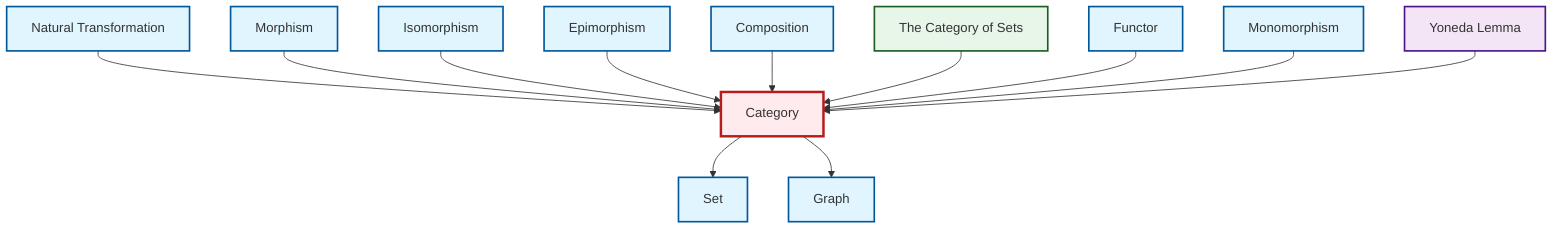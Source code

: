 graph TD
    classDef definition fill:#e1f5fe,stroke:#01579b,stroke-width:2px
    classDef theorem fill:#f3e5f5,stroke:#4a148c,stroke-width:2px
    classDef axiom fill:#fff3e0,stroke:#e65100,stroke-width:2px
    classDef example fill:#e8f5e9,stroke:#1b5e20,stroke-width:2px
    classDef current fill:#ffebee,stroke:#b71c1c,stroke-width:3px
    ex-set-category["The Category of Sets"]:::example
    def-epimorphism["Epimorphism"]:::definition
    def-morphism["Morphism"]:::definition
    def-composition["Composition"]:::definition
    def-functor["Functor"]:::definition
    thm-yoneda["Yoneda Lemma"]:::theorem
    def-monomorphism["Monomorphism"]:::definition
    def-isomorphism["Isomorphism"]:::definition
    def-set["Set"]:::definition
    def-category["Category"]:::definition
    def-natural-transformation["Natural Transformation"]:::definition
    def-graph["Graph"]:::definition
    def-natural-transformation --> def-category
    def-morphism --> def-category
    def-isomorphism --> def-category
    def-category --> def-set
    def-epimorphism --> def-category
    def-composition --> def-category
    def-category --> def-graph
    ex-set-category --> def-category
    def-functor --> def-category
    def-monomorphism --> def-category
    thm-yoneda --> def-category
    class def-category current